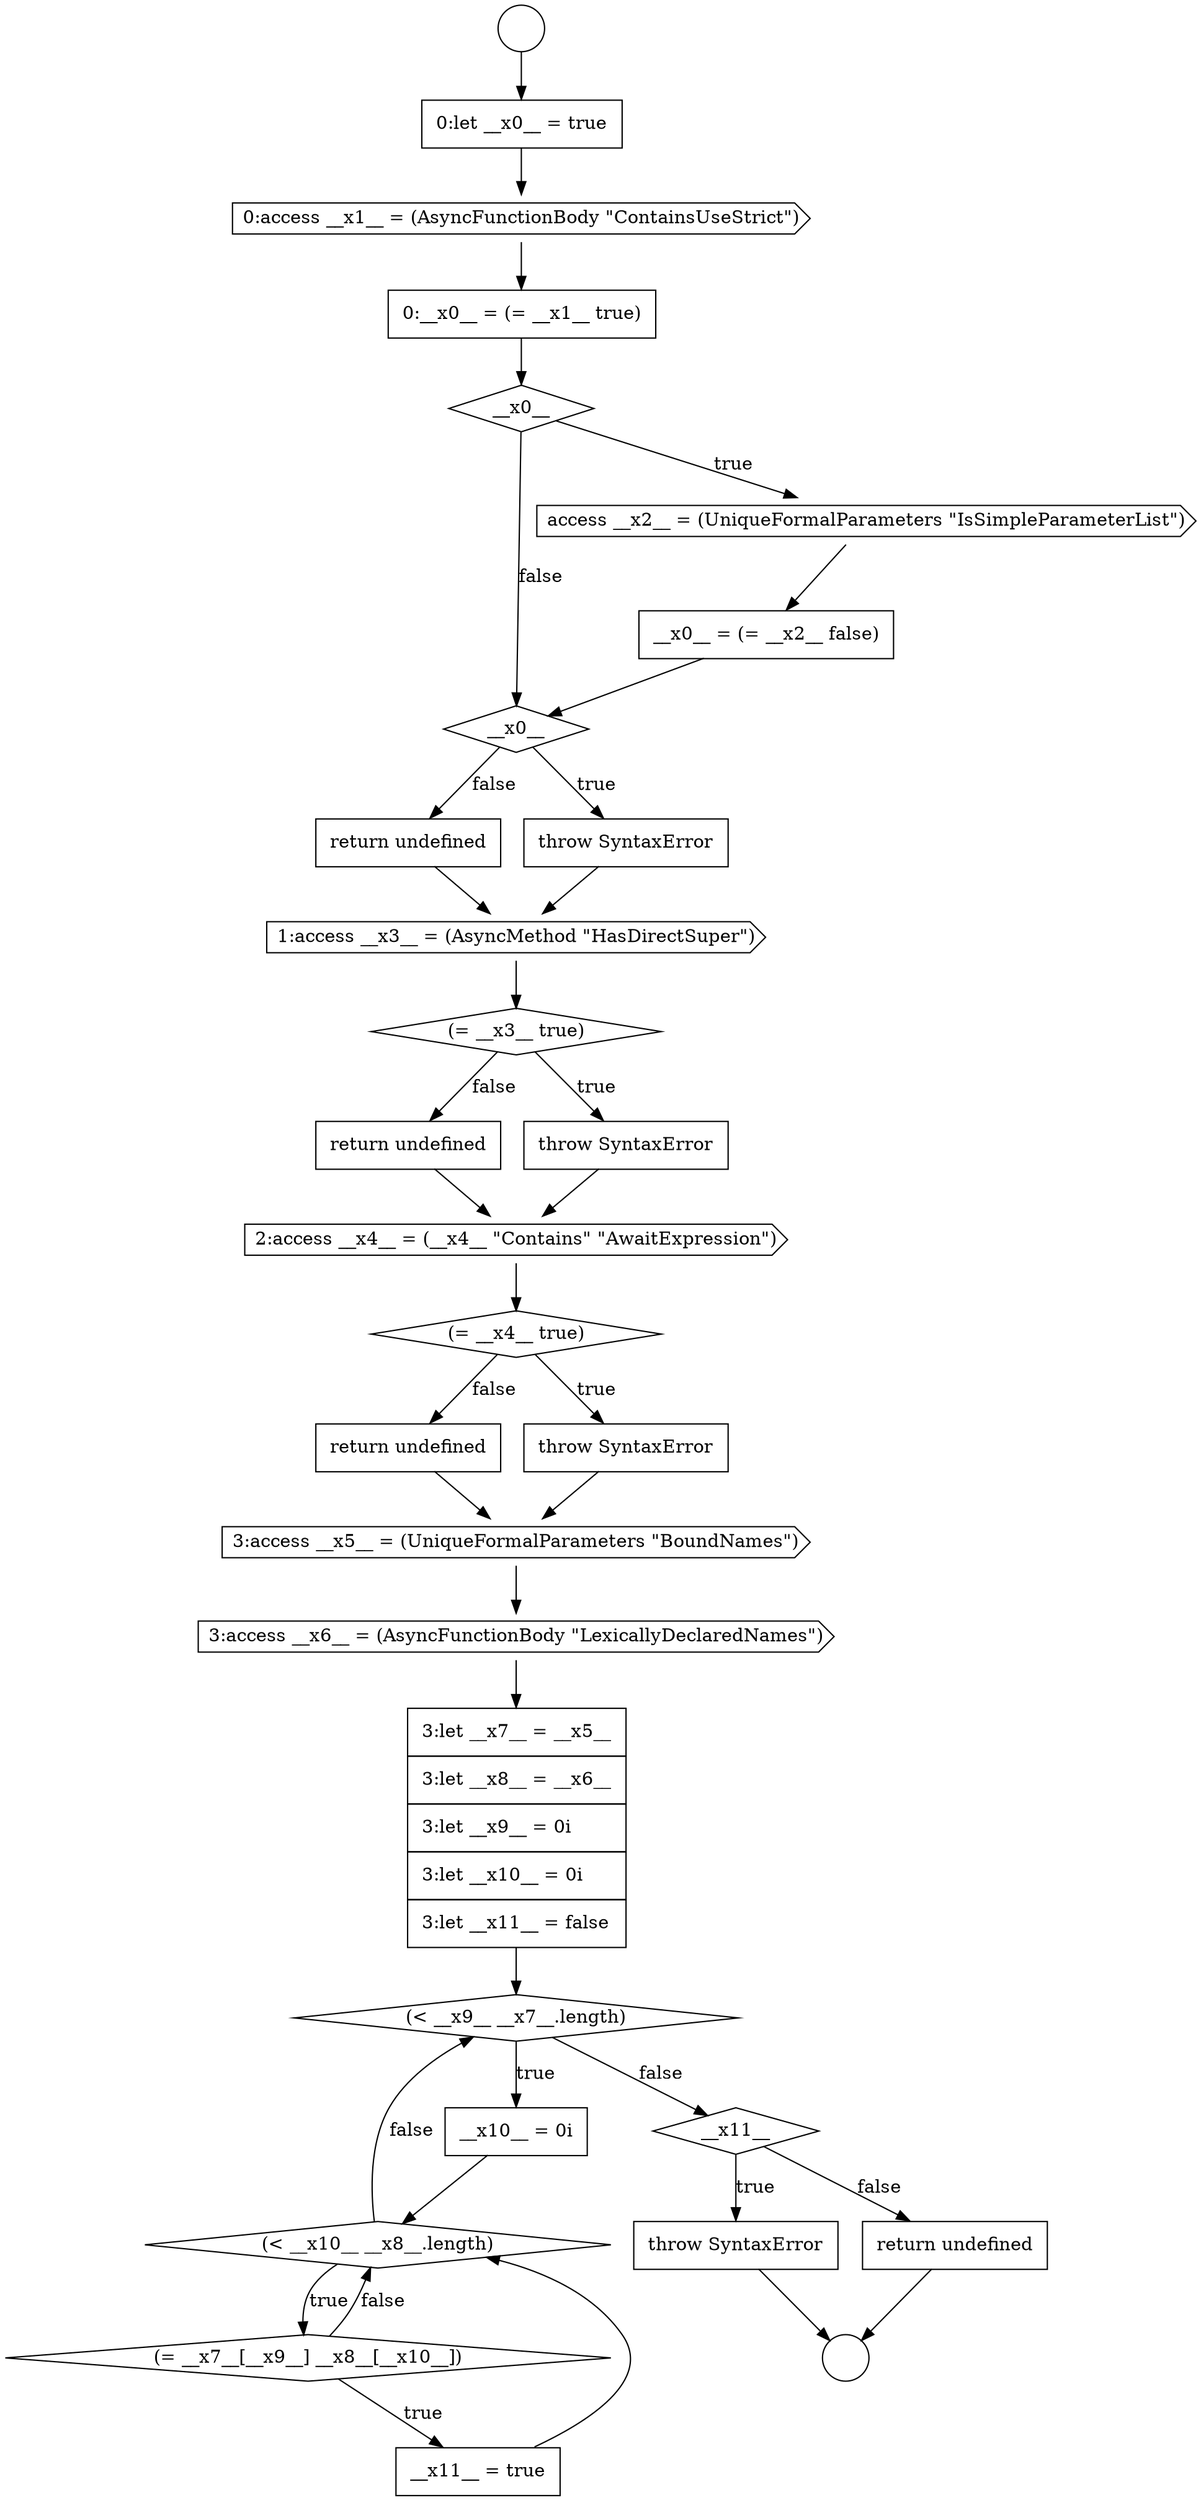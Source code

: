 digraph {
  node19267 [shape=diamond, label=<<font color="black">__x0__</font>> color="black" fillcolor="white" style=filled]
  node19282 [shape=none, margin=0, label=<<font color="black">
    <table border="0" cellborder="1" cellspacing="0" cellpadding="10">
      <tr><td align="left">__x10__ = 0i</td></tr>
    </table>
  </font>> color="black" fillcolor="white" style=filled]
  node19280 [shape=none, margin=0, label=<<font color="black">
    <table border="0" cellborder="1" cellspacing="0" cellpadding="10">
      <tr><td align="left">3:let __x7__ = __x5__</td></tr>
      <tr><td align="left">3:let __x8__ = __x6__</td></tr>
      <tr><td align="left">3:let __x9__ = 0i</td></tr>
      <tr><td align="left">3:let __x10__ = 0i</td></tr>
      <tr><td align="left">3:let __x11__ = false</td></tr>
    </table>
  </font>> color="black" fillcolor="white" style=filled]
  node19273 [shape=none, margin=0, label=<<font color="black">
    <table border="0" cellborder="1" cellspacing="0" cellpadding="10">
      <tr><td align="left">return undefined</td></tr>
    </table>
  </font>> color="black" fillcolor="white" style=filled]
  node19287 [shape=none, margin=0, label=<<font color="black">
    <table border="0" cellborder="1" cellspacing="0" cellpadding="10">
      <tr><td align="left">throw SyntaxError</td></tr>
    </table>
  </font>> color="black" fillcolor="white" style=filled]
  node19277 [shape=none, margin=0, label=<<font color="black">
    <table border="0" cellborder="1" cellspacing="0" cellpadding="10">
      <tr><td align="left">return undefined</td></tr>
    </table>
  </font>> color="black" fillcolor="white" style=filled]
  node19262 [shape=cds, label=<<font color="black">0:access __x1__ = (AsyncFunctionBody &quot;ContainsUseStrict&quot;)</font>> color="black" fillcolor="white" style=filled]
  node19283 [shape=diamond, label=<<font color="black">(&lt; __x10__ __x8__.length)</font>> color="black" fillcolor="white" style=filled]
  node19264 [shape=diamond, label=<<font color="black">__x0__</font>> color="black" fillcolor="white" style=filled]
  node19269 [shape=none, margin=0, label=<<font color="black">
    <table border="0" cellborder="1" cellspacing="0" cellpadding="10">
      <tr><td align="left">return undefined</td></tr>
    </table>
  </font>> color="black" fillcolor="white" style=filled]
  node19276 [shape=none, margin=0, label=<<font color="black">
    <table border="0" cellborder="1" cellspacing="0" cellpadding="10">
      <tr><td align="left">throw SyntaxError</td></tr>
    </table>
  </font>> color="black" fillcolor="white" style=filled]
  node19271 [shape=diamond, label=<<font color="black">(= __x3__ true)</font>> color="black" fillcolor="white" style=filled]
  node19288 [shape=none, margin=0, label=<<font color="black">
    <table border="0" cellborder="1" cellspacing="0" cellpadding="10">
      <tr><td align="left">return undefined</td></tr>
    </table>
  </font>> color="black" fillcolor="white" style=filled]
  node19265 [shape=cds, label=<<font color="black">access __x2__ = (UniqueFormalParameters &quot;IsSimpleParameterList&quot;)</font>> color="black" fillcolor="white" style=filled]
  node19260 [shape=circle label=" " color="black" fillcolor="white" style=filled]
  node19278 [shape=cds, label=<<font color="black">3:access __x5__ = (UniqueFormalParameters &quot;BoundNames&quot;)</font>> color="black" fillcolor="white" style=filled]
  node19259 [shape=circle label=" " color="black" fillcolor="white" style=filled]
  node19274 [shape=cds, label=<<font color="black">2:access __x4__ = (__x4__ &quot;Contains&quot; &quot;AwaitExpression&quot;)</font>> color="black" fillcolor="white" style=filled]
  node19263 [shape=none, margin=0, label=<<font color="black">
    <table border="0" cellborder="1" cellspacing="0" cellpadding="10">
      <tr><td align="left">0:__x0__ = (= __x1__ true)</td></tr>
    </table>
  </font>> color="black" fillcolor="white" style=filled]
  node19286 [shape=diamond, label=<<font color="black">__x11__</font>> color="black" fillcolor="white" style=filled]
  node19270 [shape=cds, label=<<font color="black">1:access __x3__ = (AsyncMethod &quot;HasDirectSuper&quot;)</font>> color="black" fillcolor="white" style=filled]
  node19268 [shape=none, margin=0, label=<<font color="black">
    <table border="0" cellborder="1" cellspacing="0" cellpadding="10">
      <tr><td align="left">throw SyntaxError</td></tr>
    </table>
  </font>> color="black" fillcolor="white" style=filled]
  node19261 [shape=none, margin=0, label=<<font color="black">
    <table border="0" cellborder="1" cellspacing="0" cellpadding="10">
      <tr><td align="left">0:let __x0__ = true</td></tr>
    </table>
  </font>> color="black" fillcolor="white" style=filled]
  node19284 [shape=diamond, label=<<font color="black">(= __x7__[__x9__] __x8__[__x10__])</font>> color="black" fillcolor="white" style=filled]
  node19285 [shape=none, margin=0, label=<<font color="black">
    <table border="0" cellborder="1" cellspacing="0" cellpadding="10">
      <tr><td align="left">__x11__ = true</td></tr>
    </table>
  </font>> color="black" fillcolor="white" style=filled]
  node19275 [shape=diamond, label=<<font color="black">(= __x4__ true)</font>> color="black" fillcolor="white" style=filled]
  node19266 [shape=none, margin=0, label=<<font color="black">
    <table border="0" cellborder="1" cellspacing="0" cellpadding="10">
      <tr><td align="left">__x0__ = (= __x2__ false)</td></tr>
    </table>
  </font>> color="black" fillcolor="white" style=filled]
  node19272 [shape=none, margin=0, label=<<font color="black">
    <table border="0" cellborder="1" cellspacing="0" cellpadding="10">
      <tr><td align="left">throw SyntaxError</td></tr>
    </table>
  </font>> color="black" fillcolor="white" style=filled]
  node19279 [shape=cds, label=<<font color="black">3:access __x6__ = (AsyncFunctionBody &quot;LexicallyDeclaredNames&quot;)</font>> color="black" fillcolor="white" style=filled]
  node19281 [shape=diamond, label=<<font color="black">(&lt; __x9__ __x7__.length)</font>> color="black" fillcolor="white" style=filled]
  node19267 -> node19268 [label=<<font color="black">true</font>> color="black"]
  node19267 -> node19269 [label=<<font color="black">false</font>> color="black"]
  node19265 -> node19266 [ color="black"]
  node19272 -> node19274 [ color="black"]
  node19287 -> node19260 [ color="black"]
  node19269 -> node19270 [ color="black"]
  node19274 -> node19275 [ color="black"]
  node19264 -> node19265 [label=<<font color="black">true</font>> color="black"]
  node19264 -> node19267 [label=<<font color="black">false</font>> color="black"]
  node19280 -> node19281 [ color="black"]
  node19282 -> node19283 [ color="black"]
  node19283 -> node19284 [label=<<font color="black">true</font>> color="black"]
  node19283 -> node19281 [label=<<font color="black">false</font>> color="black"]
  node19288 -> node19260 [ color="black"]
  node19271 -> node19272 [label=<<font color="black">true</font>> color="black"]
  node19271 -> node19273 [label=<<font color="black">false</font>> color="black"]
  node19259 -> node19261 [ color="black"]
  node19275 -> node19276 [label=<<font color="black">true</font>> color="black"]
  node19275 -> node19277 [label=<<font color="black">false</font>> color="black"]
  node19261 -> node19262 [ color="black"]
  node19263 -> node19264 [ color="black"]
  node19286 -> node19287 [label=<<font color="black">true</font>> color="black"]
  node19286 -> node19288 [label=<<font color="black">false</font>> color="black"]
  node19273 -> node19274 [ color="black"]
  node19270 -> node19271 [ color="black"]
  node19285 -> node19283 [ color="black"]
  node19277 -> node19278 [ color="black"]
  node19266 -> node19267 [ color="black"]
  node19281 -> node19282 [label=<<font color="black">true</font>> color="black"]
  node19281 -> node19286 [label=<<font color="black">false</font>> color="black"]
  node19284 -> node19285 [label=<<font color="black">true</font>> color="black"]
  node19284 -> node19283 [label=<<font color="black">false</font>> color="black"]
  node19262 -> node19263 [ color="black"]
  node19268 -> node19270 [ color="black"]
  node19276 -> node19278 [ color="black"]
  node19279 -> node19280 [ color="black"]
  node19278 -> node19279 [ color="black"]
}
